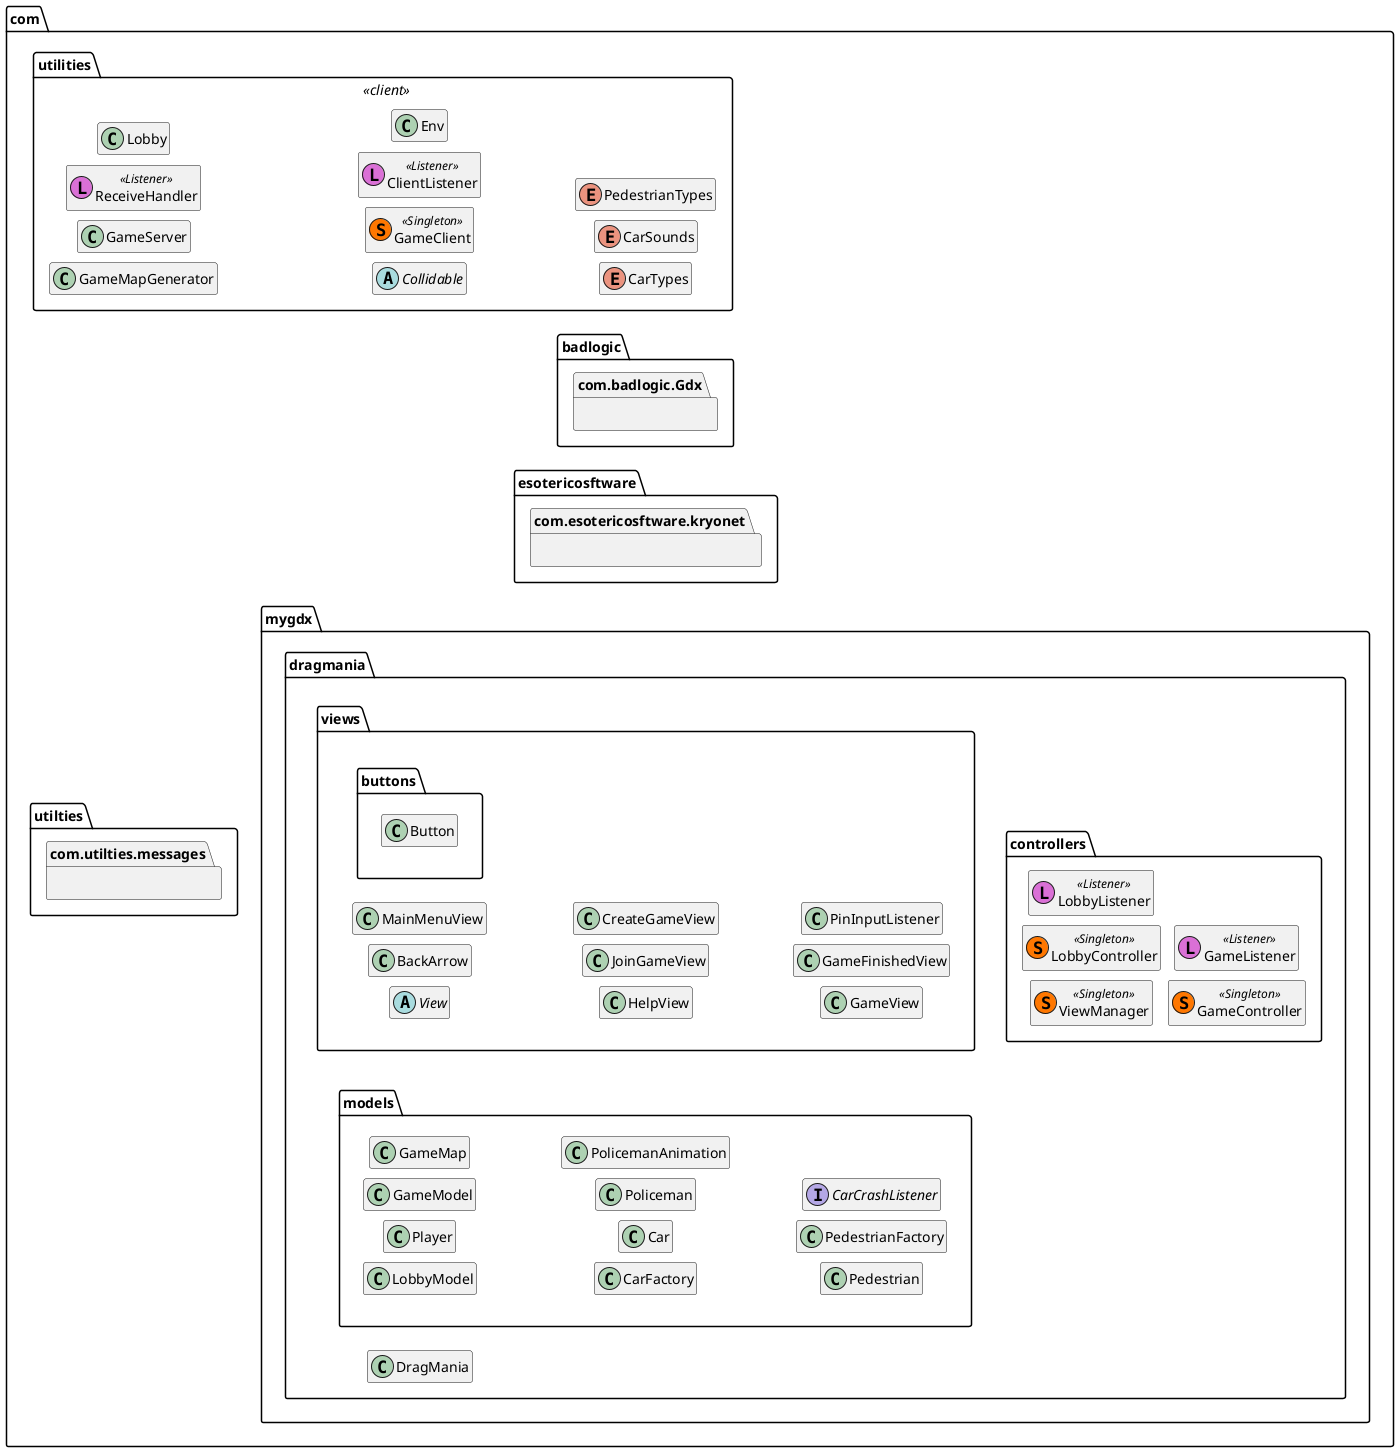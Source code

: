 @startuml
'https://plantuml.com/class-diagram
left to right direction
skinparam nodesep 10
skinparam ranksep 5
skinparam boxpadding 5

package com.mygdx.dragmania.views {
    abstract class View
    class BackArrow
    class MainMenuView
    class HelpView
    class JoinGameView
    class CreateGameView
    class GameView
    class GameFinishedView
    class PinInputListener
}


package com.mygdx.dragmania.models {
    class LobbyModel
    class Player
    class GameModel
    class GameMap
    class CarFactory
    class Car
    class Policeman
    class PolicemanAnimation
    class Pedestrian
    class PedestrianFactory
    interface CarCrashListener
}



package com.utilities <<(server)>> {
    class GameMapGenerator
    class GameServer
    class ReceiveHandler << (L, orchid) Listener >>
    class Lobby
}

package com.utilities. <<client>> {
    abstract class Collidable
    class GameClient << (S,#FF7700) Singleton >>
    class ClientListener << (L, orchid) Listener >>
    class Env
    enum CarTypes
    enum CarSounds
    enum PedestrianTypes
}

package com.mygdx.dragmania.controllers {
    class ViewManager << (S,#FF7700) Singleton >>
    class LobbyController << (S,#FF7700) Singleton >>
    class LobbyListener << (L, orchid) Listener >>
    class GameController << (S,#FF7700) Singleton >>
    class GameListener << (L, orchid) Listener >>
}

package com.utilties.messages {}
package com.mygdx.dragmania.views.buttons {
    class Button
}
package com.mygdx.dragmania {
    class DragMania
}
package com.esotericosftware.kryonet {}
package com.badlogic.Gdx {}

com.utilties.messages -[hidden]-> com.mygdx.dragmania.views.buttons
com.mygdx.dragmania.views.buttons -[hidden]-> com.badlogic.Gdx
com.mygdx.dragmania.views.buttons -[hidden]-> com.esotericosftware.kryonet
com.mygdx.dragmania.views -[hidden] com.mygdx.dragmania.models



hide members

@enduml